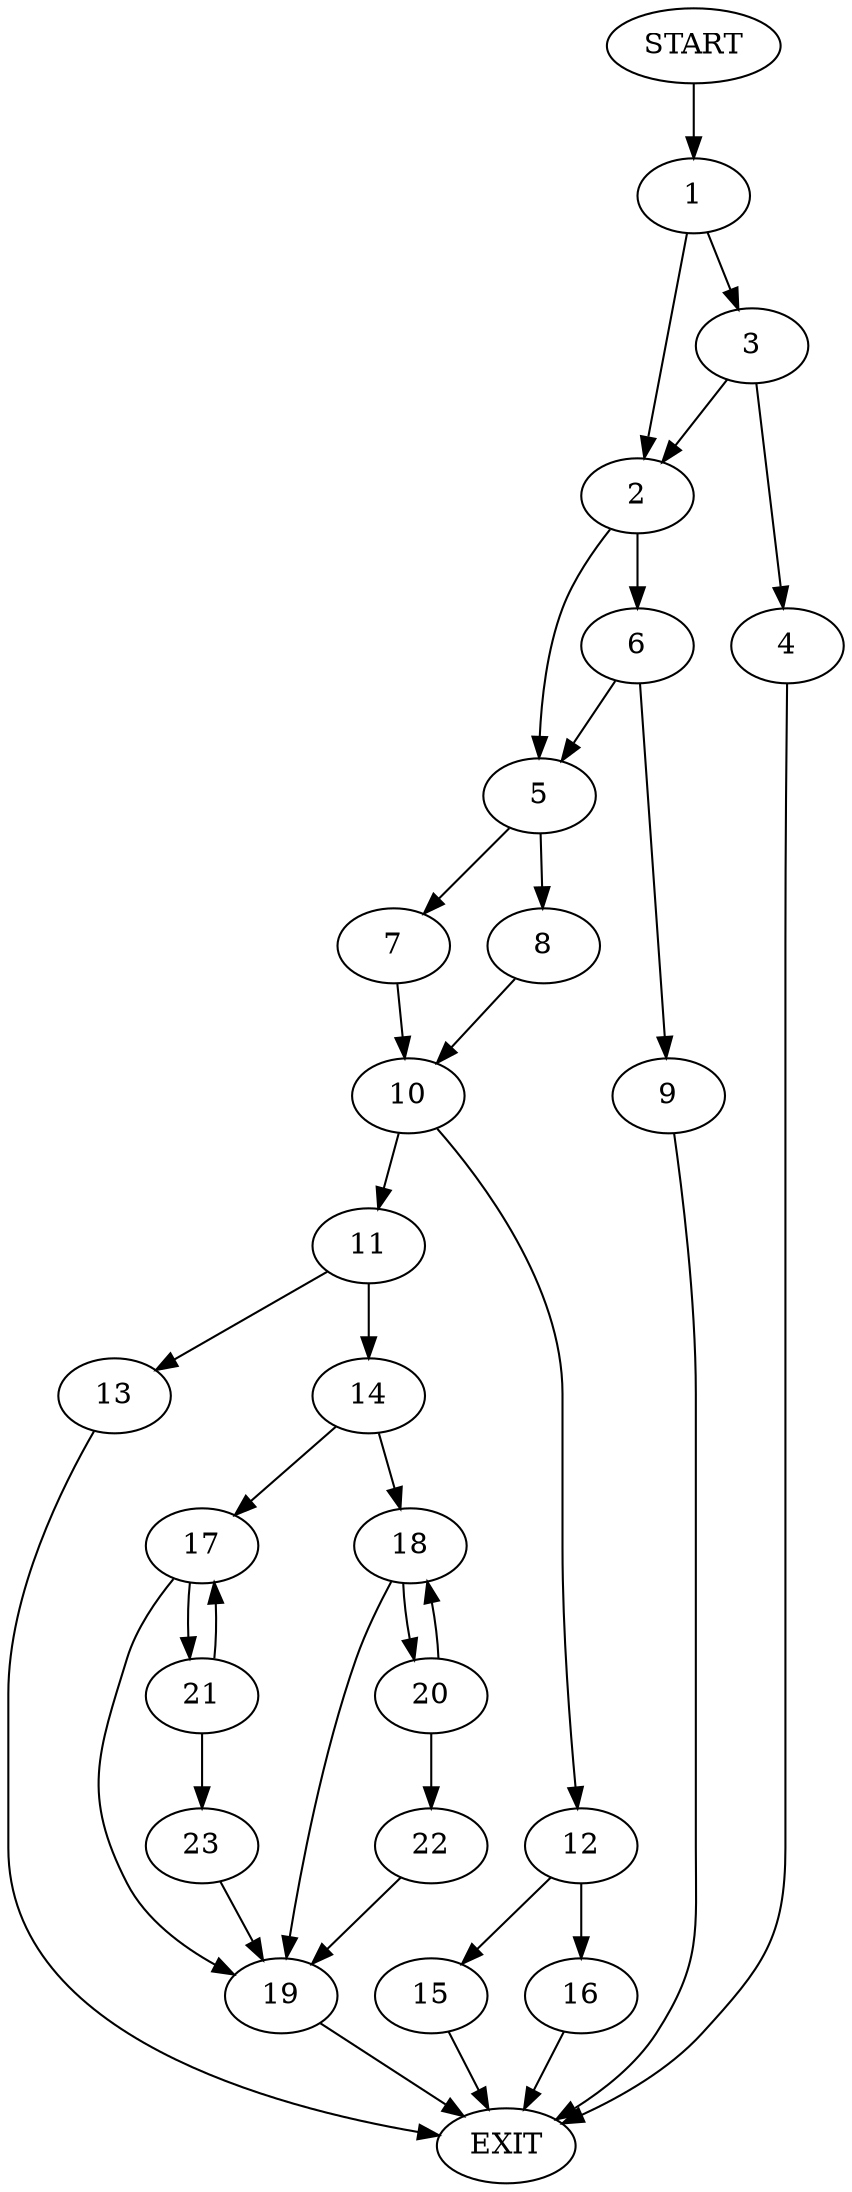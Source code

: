 digraph {
0 [label="START"]
24 [label="EXIT"]
0 -> 1
1 -> 2
1 -> 3
3 -> 4
3 -> 2
2 -> 5
2 -> 6
4 -> 24
5 -> 7
5 -> 8
6 -> 5
6 -> 9
9 -> 24
8 -> 10
7 -> 10
10 -> 11
10 -> 12
11 -> 13
11 -> 14
12 -> 15
12 -> 16
14 -> 17
14 -> 18
13 -> 24
18 -> 19
18 -> 20
17 -> 19
17 -> 21
19 -> 24
20 -> 22
20 -> 18
22 -> 19
21 -> 17
21 -> 23
23 -> 19
16 -> 24
15 -> 24
}
